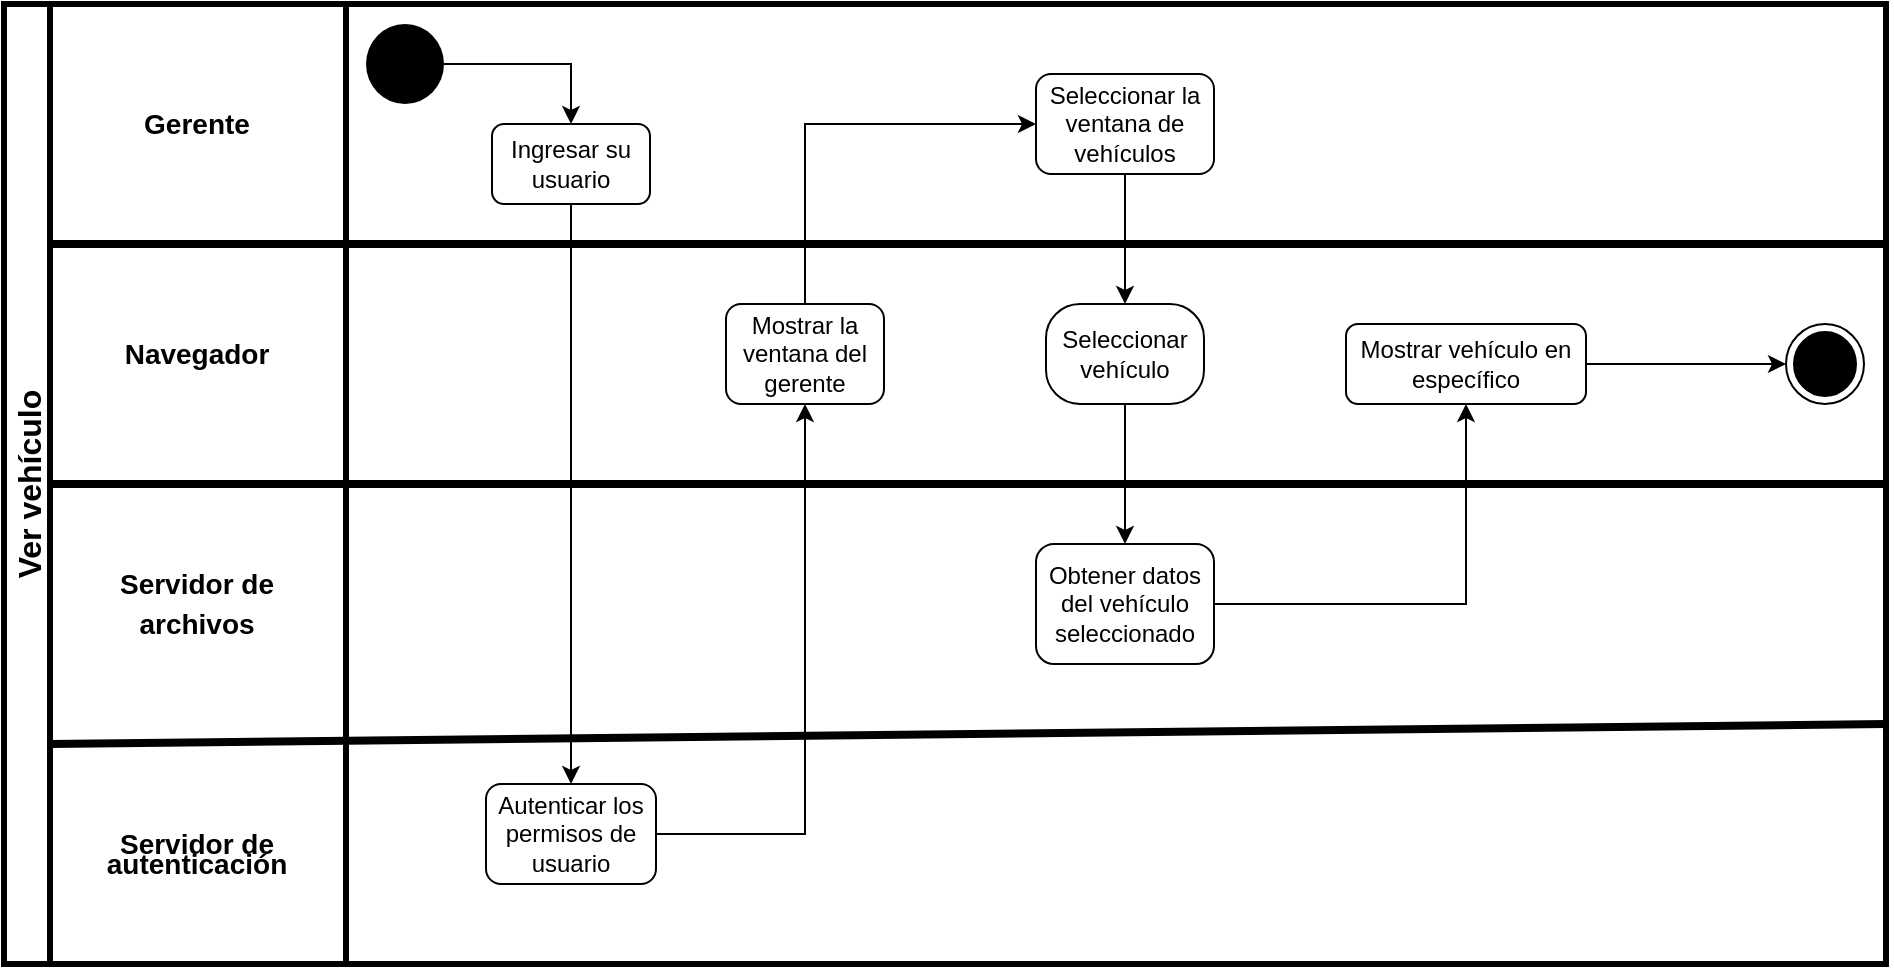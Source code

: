 <mxfile version="20.2.3" type="device"><diagram id="QC6lcjWJ8O9GeeagKkRp" name="Page-1"><mxGraphModel dx="1038" dy="579" grid="1" gridSize="10" guides="1" tooltips="1" connect="1" arrows="1" fold="1" page="1" pageScale="1" pageWidth="827" pageHeight="1169" math="0" shadow="0"><root><mxCell id="0"/><mxCell id="1" parent="0"/><mxCell id="O9L3vRxWzfJ1DxE7O-8K-1" value="Ver vehículo" style="swimlane;horizontal=0;fontSize=16;strokeWidth=3;" parent="1" vertex="1"><mxGeometry x="29" y="30" width="941" height="480" as="geometry"/></mxCell><mxCell id="Lobk5ZAlvi4K67Mknl0L-3" value="" style="endArrow=none;html=1;endSize=6;strokeWidth=4;entryX=1;entryY=0.5;entryDx=0;entryDy=0;" parent="O9L3vRxWzfJ1DxE7O-8K-1" target="O9L3vRxWzfJ1DxE7O-8K-1" edge="1"><mxGeometry width="50" height="50" relative="1" as="geometry"><mxPoint x="23" y="240" as="sourcePoint"/><mxPoint x="1021" y="240" as="targetPoint"/></mxGeometry></mxCell><mxCell id="Lobk5ZAlvi4K67Mknl0L-4" value="Gerente" style="text;html=1;align=center;verticalAlign=middle;resizable=0;points=[];autosize=1;strokeColor=none;strokeWidth=1;fontSize=14;fontStyle=1" parent="O9L3vRxWzfJ1DxE7O-8K-1" vertex="1"><mxGeometry x="61" y="50" width="70" height="20" as="geometry"/></mxCell><mxCell id="Lobk5ZAlvi4K67Mknl0L-8" value="Navegador" style="text;html=1;align=center;verticalAlign=middle;resizable=0;points=[];autosize=1;strokeColor=none;strokeWidth=1;fontSize=14;fontStyle=1" parent="O9L3vRxWzfJ1DxE7O-8K-1" vertex="1"><mxGeometry x="51" y="165" width="90" height="20" as="geometry"/></mxCell><mxCell id="Lobk5ZAlvi4K67Mknl0L-19" style="edgeStyle=orthogonalEdgeStyle;rounded=0;orthogonalLoop=1;jettySize=auto;html=1;fontSize=12;" parent="O9L3vRxWzfJ1DxE7O-8K-1" source="Lobk5ZAlvi4K67Mknl0L-12" target="Lobk5ZAlvi4K67Mknl0L-16" edge="1"><mxGeometry relative="1" as="geometry"/></mxCell><mxCell id="Lobk5ZAlvi4K67Mknl0L-12" value="" style="ellipse;fillColor=#000000;strokeColor=none;fontSize=20;" parent="O9L3vRxWzfJ1DxE7O-8K-1" vertex="1"><mxGeometry x="181" y="10" width="39" height="40" as="geometry"/></mxCell><mxCell id="Lobk5ZAlvi4K67Mknl0L-21" style="edgeStyle=orthogonalEdgeStyle;rounded=0;orthogonalLoop=1;jettySize=auto;html=1;fontSize=12;" parent="O9L3vRxWzfJ1DxE7O-8K-1" source="Lobk5ZAlvi4K67Mknl0L-16" target="Lobk5ZAlvi4K67Mknl0L-20" edge="1"><mxGeometry relative="1" as="geometry"/></mxCell><mxCell id="Lobk5ZAlvi4K67Mknl0L-16" value="Ingresar su usuario" style="rounded=1;whiteSpace=wrap;html=1;fontSize=12;strokeWidth=1;" parent="O9L3vRxWzfJ1DxE7O-8K-1" vertex="1"><mxGeometry x="244" y="60" width="79" height="40" as="geometry"/></mxCell><mxCell id="dCr_AMZYBiPzTKJFs_JS-14" style="edgeStyle=orthogonalEdgeStyle;rounded=0;orthogonalLoop=1;jettySize=auto;html=1;entryX=0.5;entryY=1;entryDx=0;entryDy=0;fontSize=14;" parent="O9L3vRxWzfJ1DxE7O-8K-1" source="Lobk5ZAlvi4K67Mknl0L-20" target="dCr_AMZYBiPzTKJFs_JS-12" edge="1"><mxGeometry relative="1" as="geometry"/></mxCell><mxCell id="Lobk5ZAlvi4K67Mknl0L-20" value="Autenticar los permisos de usuario" style="rounded=1;whiteSpace=wrap;html=1;fontSize=12;strokeWidth=1;" parent="O9L3vRxWzfJ1DxE7O-8K-1" vertex="1"><mxGeometry x="241" y="390" width="85" height="50" as="geometry"/></mxCell><mxCell id="dCr_AMZYBiPzTKJFs_JS-5" value="" style="ellipse;html=1;shape=endState;fillColor=#000000;strokeColor=#000000;fontSize=14;" parent="O9L3vRxWzfJ1DxE7O-8K-1" vertex="1"><mxGeometry x="891" y="160" width="39" height="40" as="geometry"/></mxCell><mxCell id="Lobk5ZAlvi4K67Mknl0L-2" value="" style="endArrow=none;html=1;endSize=6;strokeWidth=4;entryX=1;entryY=0.25;entryDx=0;entryDy=0;" parent="O9L3vRxWzfJ1DxE7O-8K-1" target="O9L3vRxWzfJ1DxE7O-8K-1" edge="1"><mxGeometry width="50" height="50" relative="1" as="geometry"><mxPoint x="23" y="120" as="sourcePoint"/><mxPoint x="1001" y="120" as="targetPoint"/></mxGeometry></mxCell><mxCell id="dCr_AMZYBiPzTKJFs_JS-10" value="autenticación" style="text;html=1;align=center;verticalAlign=middle;resizable=0;points=[];autosize=1;strokeColor=none;strokeWidth=1;fontSize=14;fontStyle=1;labelBackgroundColor=none;" parent="O9L3vRxWzfJ1DxE7O-8K-1" vertex="1"><mxGeometry x="41" y="420" width="110" height="20" as="geometry"/></mxCell><mxCell id="dCr_AMZYBiPzTKJFs_JS-18" style="edgeStyle=orthogonalEdgeStyle;rounded=0;orthogonalLoop=1;jettySize=auto;html=1;entryX=0;entryY=0.5;entryDx=0;entryDy=0;fontSize=16;endSize=6;strokeWidth=1;exitX=0.5;exitY=0;exitDx=0;exitDy=0;" parent="O9L3vRxWzfJ1DxE7O-8K-1" source="dCr_AMZYBiPzTKJFs_JS-12" target="dCr_AMZYBiPzTKJFs_JS-15" edge="1"><mxGeometry relative="1" as="geometry"/></mxCell><mxCell id="dCr_AMZYBiPzTKJFs_JS-12" value="Mostrar la ventana del gerente" style="rounded=1;whiteSpace=wrap;html=1;fontSize=12;strokeWidth=1;" parent="O9L3vRxWzfJ1DxE7O-8K-1" vertex="1"><mxGeometry x="361" y="150" width="79" height="50" as="geometry"/></mxCell><mxCell id="dCr_AMZYBiPzTKJFs_JS-21" style="edgeStyle=orthogonalEdgeStyle;rounded=0;orthogonalLoop=1;jettySize=auto;html=1;fontSize=16;endSize=6;strokeWidth=1;" parent="O9L3vRxWzfJ1DxE7O-8K-1" source="dCr_AMZYBiPzTKJFs_JS-15" target="dCr_AMZYBiPzTKJFs_JS-20" edge="1"><mxGeometry relative="1" as="geometry"/></mxCell><mxCell id="dCr_AMZYBiPzTKJFs_JS-15" value="Seleccionar la ventana de vehículos" style="rounded=1;whiteSpace=wrap;html=1;fontSize=12;strokeWidth=1;" parent="O9L3vRxWzfJ1DxE7O-8K-1" vertex="1"><mxGeometry x="516" y="35" width="89" height="50" as="geometry"/></mxCell><mxCell id="dCr_AMZYBiPzTKJFs_JS-20" value="Seleccionar vehículo" style="rounded=1;whiteSpace=wrap;html=1;fontSize=12;strokeWidth=1;arcSize=34;" parent="O9L3vRxWzfJ1DxE7O-8K-1" vertex="1"><mxGeometry x="521" y="150" width="79" height="50" as="geometry"/></mxCell><mxCell id="dCr_AMZYBiPzTKJFs_JS-27" value="" style="group" parent="O9L3vRxWzfJ1DxE7O-8K-1" vertex="1" connectable="0"><mxGeometry x="51" y="280" width="90" height="40" as="geometry"/></mxCell><mxCell id="dCr_AMZYBiPzTKJFs_JS-1" value="Servidor de" style="text;html=1;align=center;verticalAlign=middle;resizable=0;points=[];autosize=1;strokeColor=none;strokeWidth=1;fontSize=14;fontStyle=1;labelBackgroundColor=none;" parent="dCr_AMZYBiPzTKJFs_JS-27" vertex="1"><mxGeometry width="90" height="20" as="geometry"/></mxCell><mxCell id="dCr_AMZYBiPzTKJFs_JS-11" value="archivos" style="text;html=1;align=center;verticalAlign=middle;resizable=0;points=[];autosize=1;strokeColor=none;strokeWidth=1;fontSize=14;fontStyle=1;labelBackgroundColor=none;" parent="dCr_AMZYBiPzTKJFs_JS-27" vertex="1"><mxGeometry x="10" y="20" width="70" height="20" as="geometry"/></mxCell><mxCell id="vbzzSwSv2tNfkl7qBH8U-6" value="Obtener datos del vehículo seleccionado" style="rounded=1;whiteSpace=wrap;html=1;fontSize=12;strokeWidth=1;" parent="O9L3vRxWzfJ1DxE7O-8K-1" vertex="1"><mxGeometry x="516" y="270" width="89" height="60" as="geometry"/></mxCell><mxCell id="vbzzSwSv2tNfkl7qBH8U-25" style="edgeStyle=orthogonalEdgeStyle;rounded=0;orthogonalLoop=1;jettySize=auto;html=1;entryX=0;entryY=0.5;entryDx=0;entryDy=0;fontSize=11;" parent="O9L3vRxWzfJ1DxE7O-8K-1" source="vbzzSwSv2tNfkl7qBH8U-15" target="dCr_AMZYBiPzTKJFs_JS-5" edge="1"><mxGeometry relative="1" as="geometry"/></mxCell><mxCell id="vbzzSwSv2tNfkl7qBH8U-15" value="Mostrar vehículo en específico" style="rounded=1;whiteSpace=wrap;html=1;fontSize=12;strokeWidth=1;" parent="O9L3vRxWzfJ1DxE7O-8K-1" vertex="1"><mxGeometry x="671" y="160" width="120" height="40" as="geometry"/></mxCell><mxCell id="vbzzSwSv2tNfkl7qBH8U-29" style="edgeStyle=orthogonalEdgeStyle;rounded=0;orthogonalLoop=1;jettySize=auto;html=1;entryX=0.5;entryY=1;entryDx=0;entryDy=0;fontSize=11;exitX=1;exitY=0.5;exitDx=0;exitDy=0;" parent="O9L3vRxWzfJ1DxE7O-8K-1" source="vbzzSwSv2tNfkl7qBH8U-6" target="vbzzSwSv2tNfkl7qBH8U-15" edge="1"><mxGeometry relative="1" as="geometry"><mxPoint x="695" y="295" as="sourcePoint"/><mxPoint x="761" y="225" as="targetPoint"/></mxGeometry></mxCell><mxCell id="A32nmneVy_jPar5St5CU-1" style="edgeStyle=orthogonalEdgeStyle;rounded=0;orthogonalLoop=1;jettySize=auto;html=1;fontSize=16;endSize=6;strokeWidth=1;exitX=0.5;exitY=1;exitDx=0;exitDy=0;entryX=0.5;entryY=0;entryDx=0;entryDy=0;" edge="1" parent="O9L3vRxWzfJ1DxE7O-8K-1" source="dCr_AMZYBiPzTKJFs_JS-20" target="vbzzSwSv2tNfkl7qBH8U-6"><mxGeometry relative="1" as="geometry"><mxPoint x="476.5" y="95" as="sourcePoint"/><mxPoint x="467" y="260" as="targetPoint"/></mxGeometry></mxCell><mxCell id="Lobk5ZAlvi4K67Mknl0L-1" value="" style="endArrow=none;html=1;strokeWidth=3;" parent="O9L3vRxWzfJ1DxE7O-8K-1" edge="1"><mxGeometry width="50" height="50" relative="1" as="geometry"><mxPoint x="171" y="480" as="sourcePoint"/><mxPoint x="171" as="targetPoint"/></mxGeometry></mxCell><mxCell id="dCr_AMZYBiPzTKJFs_JS-8" value="" style="endArrow=none;html=1;endSize=6;strokeWidth=4;entryX=1;entryY=0.75;entryDx=0;entryDy=0;" parent="1" target="O9L3vRxWzfJ1DxE7O-8K-1" edge="1"><mxGeometry width="50" height="50" relative="1" as="geometry"><mxPoint x="52" y="400" as="sourcePoint"/><mxPoint x="799" y="400" as="targetPoint"/></mxGeometry></mxCell><mxCell id="dCr_AMZYBiPzTKJFs_JS-9" value="Servidor de" style="text;html=1;align=center;verticalAlign=middle;resizable=0;points=[];autosize=1;strokeColor=none;strokeWidth=1;fontSize=14;fontStyle=1;labelBackgroundColor=none;" parent="1" vertex="1"><mxGeometry x="80" y="440" width="90" height="20" as="geometry"/></mxCell></root></mxGraphModel></diagram></mxfile>